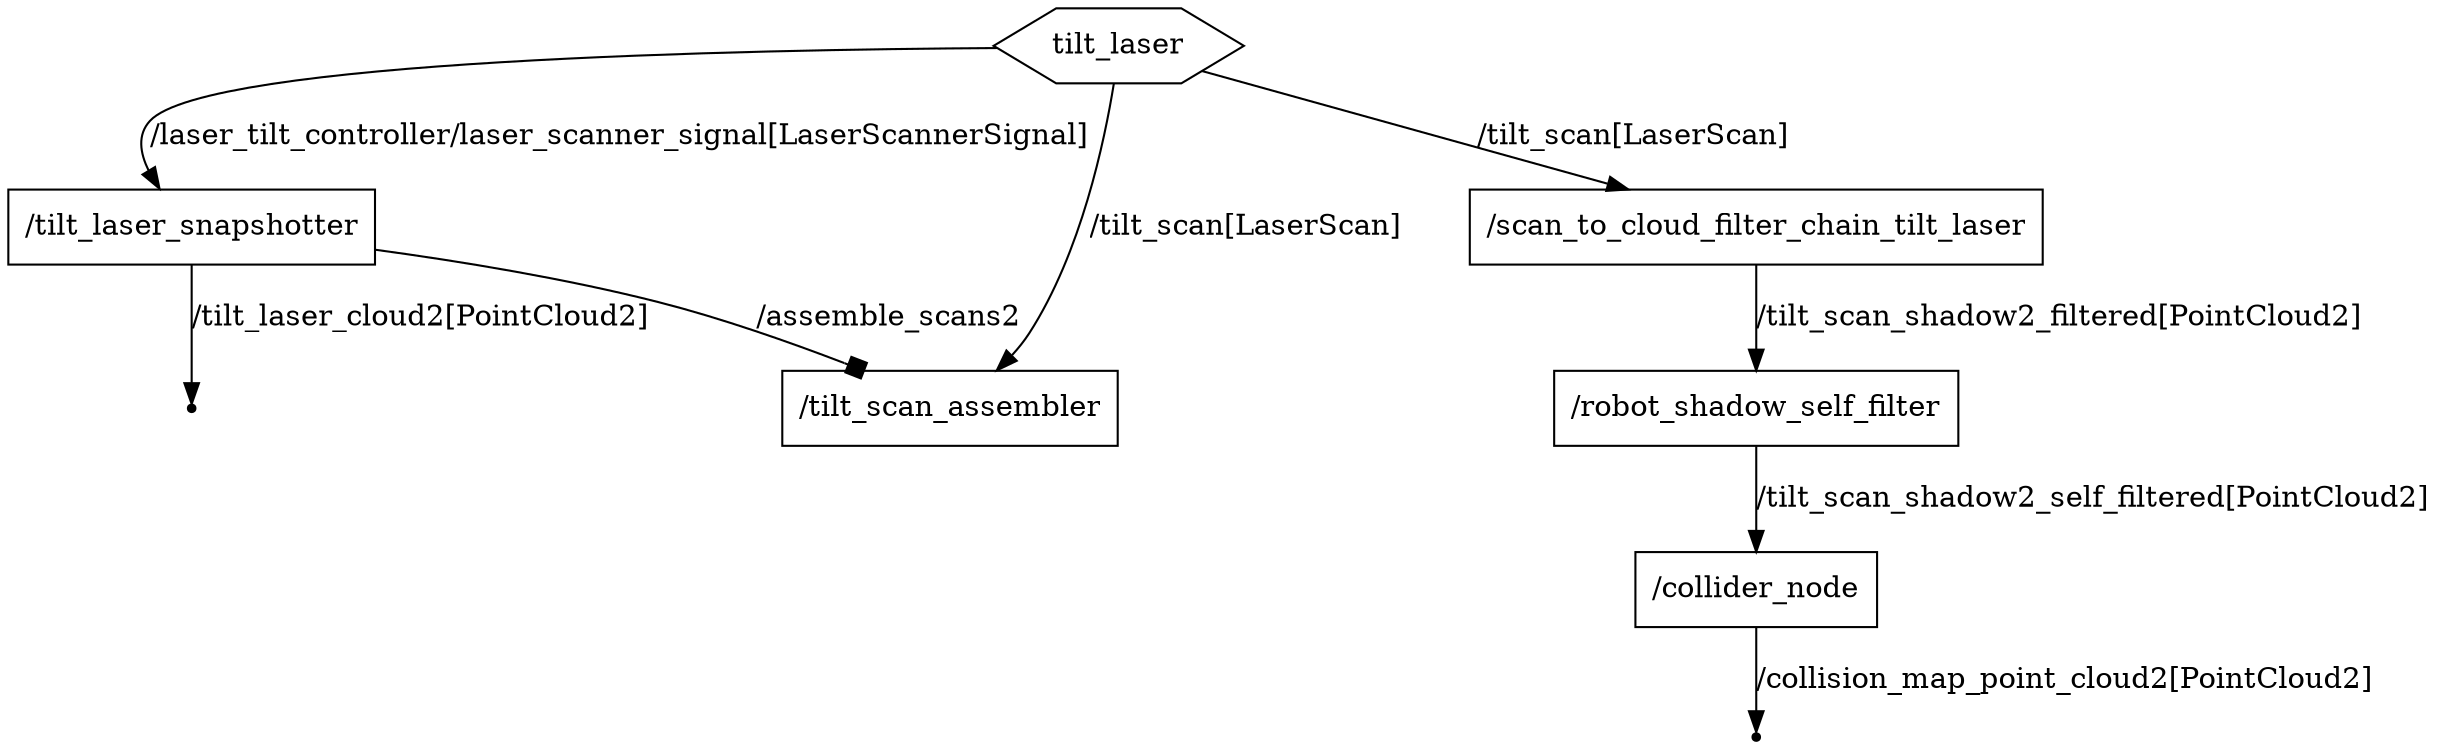 digraph jsk_pr2_tilt_laser {
   node[shape=box]
   "tilt_laser"[shape=hexagon]
   ""[shape=point]
   " "[shape=point]
   "tilt_laser"->"/tilt_laser_snapshotter"[label="/laser_tilt_controller/laser_scanner_signal[LaserScannerSignal]"]
   "tilt_laser"->"/tilt_scan_assembler"[label="/tilt_scan[LaserScan]"]
   "/tilt_laser_snapshotter"->"/tilt_scan_assembler"[label="/assemble_scans2" arrowhead=box]
   "/tilt_laser_snapshotter"->""[label="/tilt_laser_cloud2[PointCloud2]"]
   "tilt_laser"->"/scan_to_cloud_filter_chain_tilt_laser"[label="/tilt_scan[LaserScan]"]
   "/scan_to_cloud_filter_chain_tilt_laser"->"/robot_shadow_self_filter"[label="/tilt_scan_shadow2_filtered[PointCloud2]"]
   "/robot_shadow_self_filter"->"/collider_node"[label="/tilt_scan_shadow2_self_filtered[PointCloud2]"]
   "/collider_node"->" "[label="/collision_map_point_cloud2[PointCloud2]"]
}